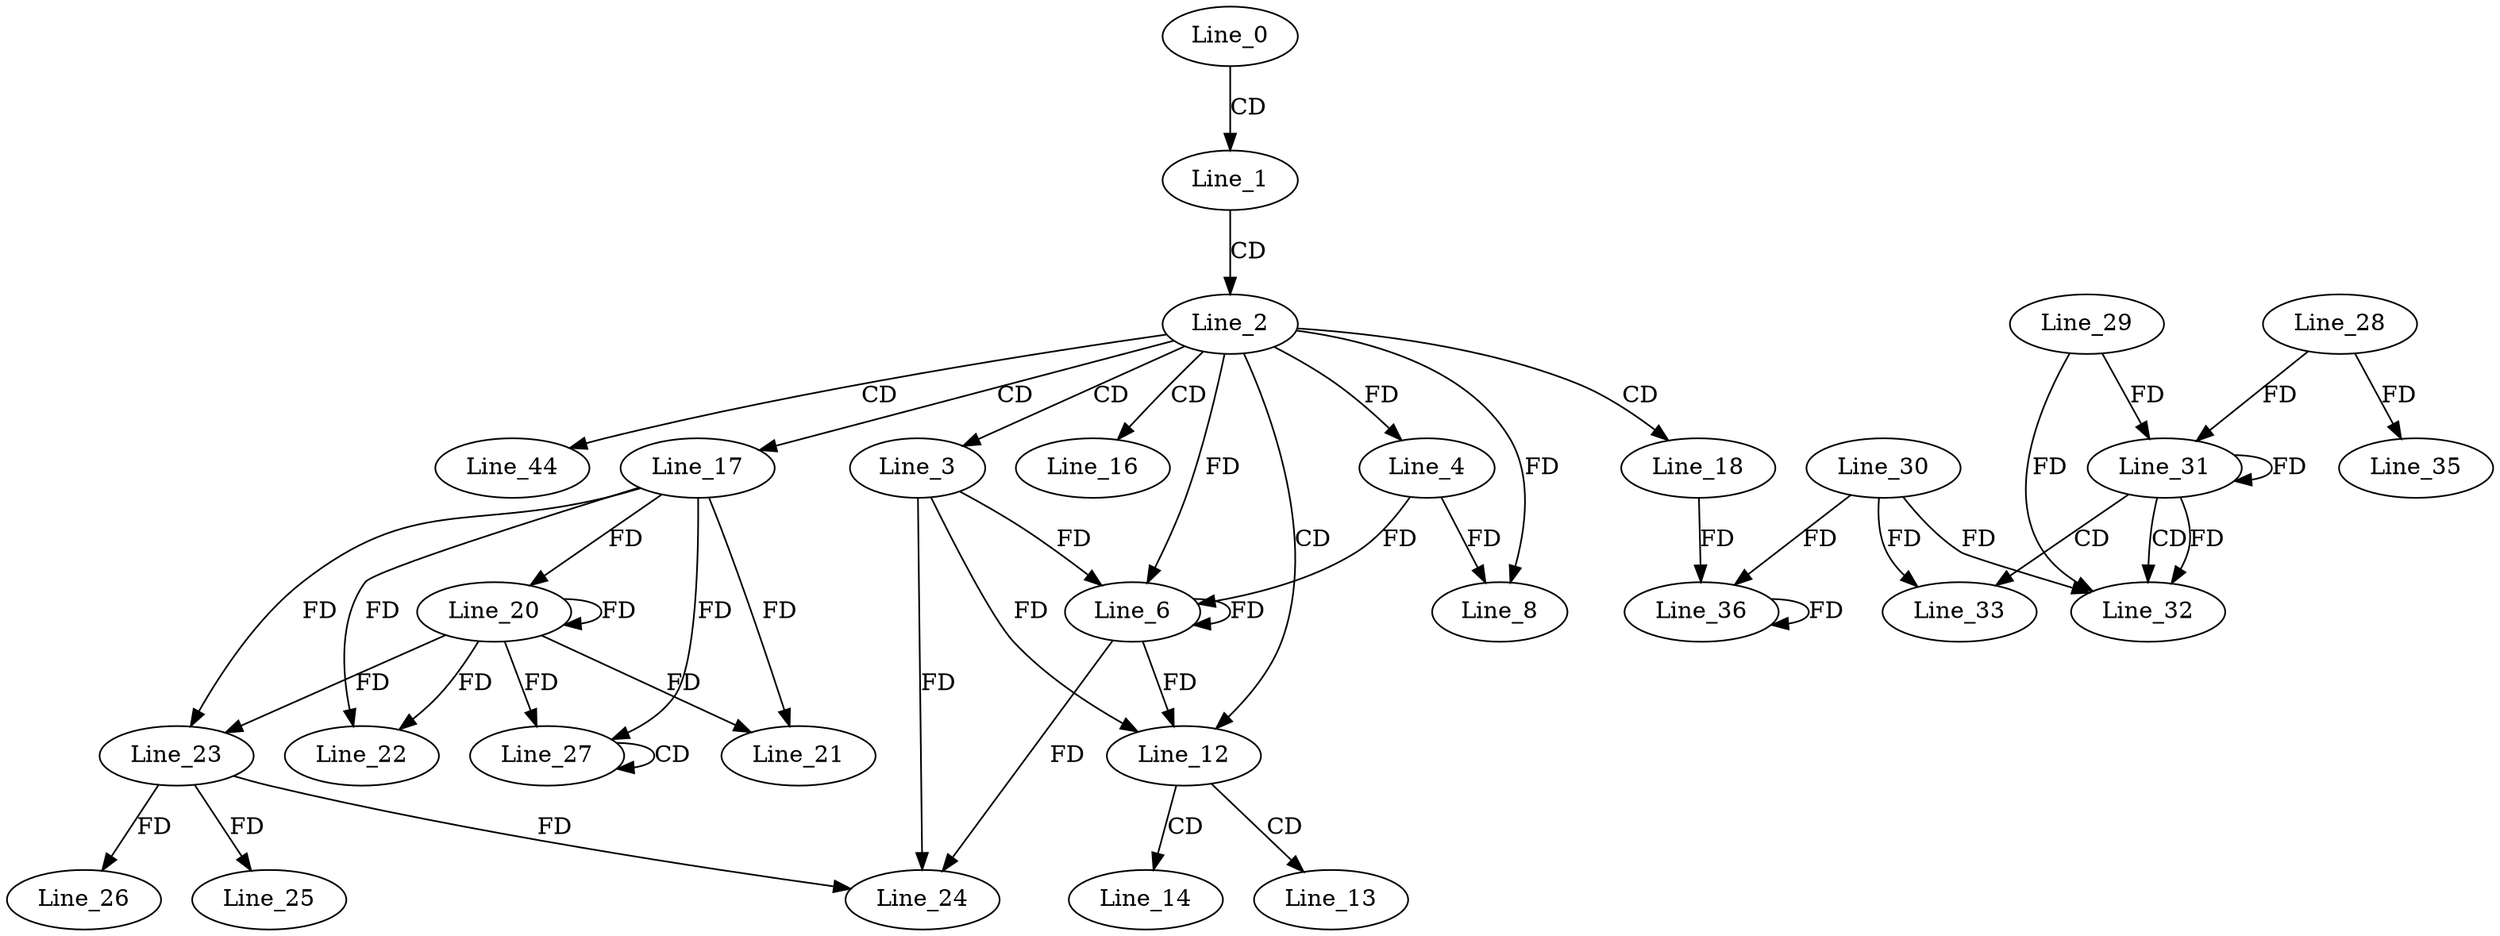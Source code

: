 digraph G {
  Line_0;
  Line_1;
  Line_2;
  Line_3;
  Line_4;
  Line_6;
  Line_4;
  Line_6;
  Line_6;
  Line_8;
  Line_12;
  Line_12;
  Line_13;
  Line_14;
  Line_16;
  Line_17;
  Line_18;
  Line_20;
  Line_21;
  Line_22;
  Line_23;
  Line_23;
  Line_24;
  Line_24;
  Line_25;
  Line_26;
  Line_27;
  Line_27;
  Line_31;
  Line_29;
  Line_31;
  Line_28;
  Line_31;
  Line_32;
  Line_30;
  Line_33;
  Line_35;
  Line_36;
  Line_36;
  Line_44;
  Line_0 -> Line_1 [ label="CD" ];
  Line_1 -> Line_2 [ label="CD" ];
  Line_2 -> Line_3 [ label="CD" ];
  Line_2 -> Line_4 [ label="FD" ];
  Line_3 -> Line_6 [ label="FD" ];
  Line_6 -> Line_6 [ label="FD" ];
  Line_4 -> Line_6 [ label="FD" ];
  Line_2 -> Line_6 [ label="FD" ];
  Line_2 -> Line_8 [ label="FD" ];
  Line_4 -> Line_8 [ label="FD" ];
  Line_2 -> Line_12 [ label="CD" ];
  Line_3 -> Line_12 [ label="FD" ];
  Line_6 -> Line_12 [ label="FD" ];
  Line_12 -> Line_13 [ label="CD" ];
  Line_12 -> Line_14 [ label="CD" ];
  Line_2 -> Line_16 [ label="CD" ];
  Line_2 -> Line_17 [ label="CD" ];
  Line_2 -> Line_18 [ label="CD" ];
  Line_17 -> Line_20 [ label="FD" ];
  Line_20 -> Line_20 [ label="FD" ];
  Line_17 -> Line_21 [ label="FD" ];
  Line_20 -> Line_21 [ label="FD" ];
  Line_17 -> Line_22 [ label="FD" ];
  Line_20 -> Line_22 [ label="FD" ];
  Line_17 -> Line_23 [ label="FD" ];
  Line_20 -> Line_23 [ label="FD" ];
  Line_23 -> Line_24 [ label="FD" ];
  Line_3 -> Line_24 [ label="FD" ];
  Line_6 -> Line_24 [ label="FD" ];
  Line_23 -> Line_25 [ label="FD" ];
  Line_23 -> Line_26 [ label="FD" ];
  Line_27 -> Line_27 [ label="CD" ];
  Line_17 -> Line_27 [ label="FD" ];
  Line_20 -> Line_27 [ label="FD" ];
  Line_31 -> Line_31 [ label="FD" ];
  Line_29 -> Line_31 [ label="FD" ];
  Line_28 -> Line_31 [ label="FD" ];
  Line_31 -> Line_32 [ label="CD" ];
  Line_30 -> Line_32 [ label="FD" ];
  Line_31 -> Line_32 [ label="FD" ];
  Line_29 -> Line_32 [ label="FD" ];
  Line_31 -> Line_33 [ label="CD" ];
  Line_30 -> Line_33 [ label="FD" ];
  Line_28 -> Line_35 [ label="FD" ];
  Line_18 -> Line_36 [ label="FD" ];
  Line_36 -> Line_36 [ label="FD" ];
  Line_30 -> Line_36 [ label="FD" ];
  Line_2 -> Line_44 [ label="CD" ];
}
